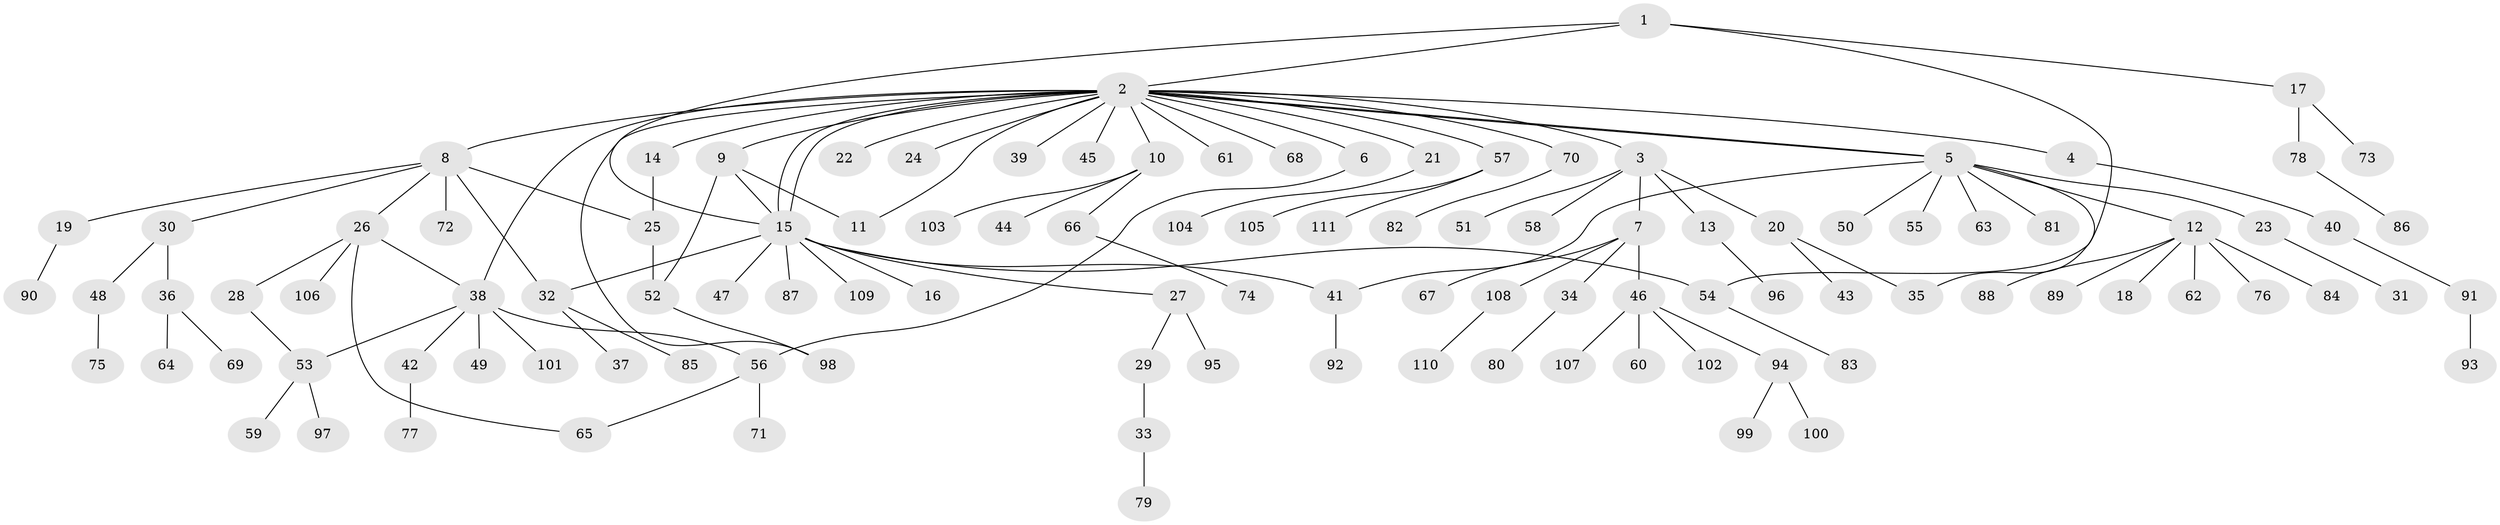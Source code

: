 // Generated by graph-tools (version 1.1) at 2025/35/03/09/25 02:35:18]
// undirected, 111 vertices, 126 edges
graph export_dot {
graph [start="1"]
  node [color=gray90,style=filled];
  1;
  2;
  3;
  4;
  5;
  6;
  7;
  8;
  9;
  10;
  11;
  12;
  13;
  14;
  15;
  16;
  17;
  18;
  19;
  20;
  21;
  22;
  23;
  24;
  25;
  26;
  27;
  28;
  29;
  30;
  31;
  32;
  33;
  34;
  35;
  36;
  37;
  38;
  39;
  40;
  41;
  42;
  43;
  44;
  45;
  46;
  47;
  48;
  49;
  50;
  51;
  52;
  53;
  54;
  55;
  56;
  57;
  58;
  59;
  60;
  61;
  62;
  63;
  64;
  65;
  66;
  67;
  68;
  69;
  70;
  71;
  72;
  73;
  74;
  75;
  76;
  77;
  78;
  79;
  80;
  81;
  82;
  83;
  84;
  85;
  86;
  87;
  88;
  89;
  90;
  91;
  92;
  93;
  94;
  95;
  96;
  97;
  98;
  99;
  100;
  101;
  102;
  103;
  104;
  105;
  106;
  107;
  108;
  109;
  110;
  111;
  1 -- 2;
  1 -- 15;
  1 -- 17;
  1 -- 54;
  2 -- 3;
  2 -- 4;
  2 -- 5;
  2 -- 5;
  2 -- 6;
  2 -- 8;
  2 -- 9;
  2 -- 10;
  2 -- 11;
  2 -- 14;
  2 -- 15;
  2 -- 15;
  2 -- 21;
  2 -- 22;
  2 -- 24;
  2 -- 38;
  2 -- 39;
  2 -- 45;
  2 -- 57;
  2 -- 61;
  2 -- 68;
  2 -- 70;
  2 -- 98;
  3 -- 7;
  3 -- 13;
  3 -- 20;
  3 -- 51;
  3 -- 58;
  4 -- 40;
  5 -- 12;
  5 -- 23;
  5 -- 35;
  5 -- 41;
  5 -- 50;
  5 -- 55;
  5 -- 63;
  5 -- 81;
  6 -- 56;
  7 -- 34;
  7 -- 46;
  7 -- 67;
  7 -- 108;
  8 -- 19;
  8 -- 25;
  8 -- 26;
  8 -- 30;
  8 -- 32;
  8 -- 72;
  9 -- 11;
  9 -- 15;
  9 -- 52;
  10 -- 44;
  10 -- 66;
  10 -- 103;
  12 -- 18;
  12 -- 62;
  12 -- 76;
  12 -- 84;
  12 -- 88;
  12 -- 89;
  13 -- 96;
  14 -- 25;
  15 -- 16;
  15 -- 27;
  15 -- 32;
  15 -- 41;
  15 -- 47;
  15 -- 54;
  15 -- 87;
  15 -- 109;
  17 -- 73;
  17 -- 78;
  19 -- 90;
  20 -- 35;
  20 -- 43;
  21 -- 104;
  23 -- 31;
  25 -- 52;
  26 -- 28;
  26 -- 38;
  26 -- 65;
  26 -- 106;
  27 -- 29;
  27 -- 95;
  28 -- 53;
  29 -- 33;
  30 -- 36;
  30 -- 48;
  32 -- 37;
  32 -- 85;
  33 -- 79;
  34 -- 80;
  36 -- 64;
  36 -- 69;
  38 -- 42;
  38 -- 49;
  38 -- 53;
  38 -- 56;
  38 -- 101;
  40 -- 91;
  41 -- 92;
  42 -- 77;
  46 -- 60;
  46 -- 94;
  46 -- 102;
  46 -- 107;
  48 -- 75;
  52 -- 98;
  53 -- 59;
  53 -- 97;
  54 -- 83;
  56 -- 65;
  56 -- 71;
  57 -- 105;
  57 -- 111;
  66 -- 74;
  70 -- 82;
  78 -- 86;
  91 -- 93;
  94 -- 99;
  94 -- 100;
  108 -- 110;
}

